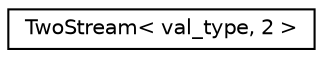 digraph "Graphical Class Hierarchy"
{
 // LATEX_PDF_SIZE
  edge [fontname="Helvetica",fontsize="10",labelfontname="Helvetica",labelfontsize="10"];
  node [fontname="Helvetica",fontsize="10",shape=record];
  rankdir="LR";
  Node0 [label="TwoStream\< val_type, 2 \>",height=0.2,width=0.4,color="black", fillcolor="white", style="filled",URL="$structTwoStream_3_01val__type_00_012_01_4.html",tooltip=" "];
}
